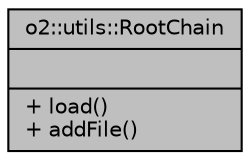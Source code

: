 digraph "o2::utils::RootChain"
{
 // INTERACTIVE_SVG=YES
  bgcolor="transparent";
  edge [fontname="Helvetica",fontsize="10",labelfontname="Helvetica",labelfontsize="10"];
  node [fontname="Helvetica",fontsize="10",shape=record];
  Node1 [label="{o2::utils::RootChain\n||+ load()\l+ addFile()\l}",height=0.2,width=0.4,color="black", fillcolor="grey75", style="filled" fontcolor="black"];
}
